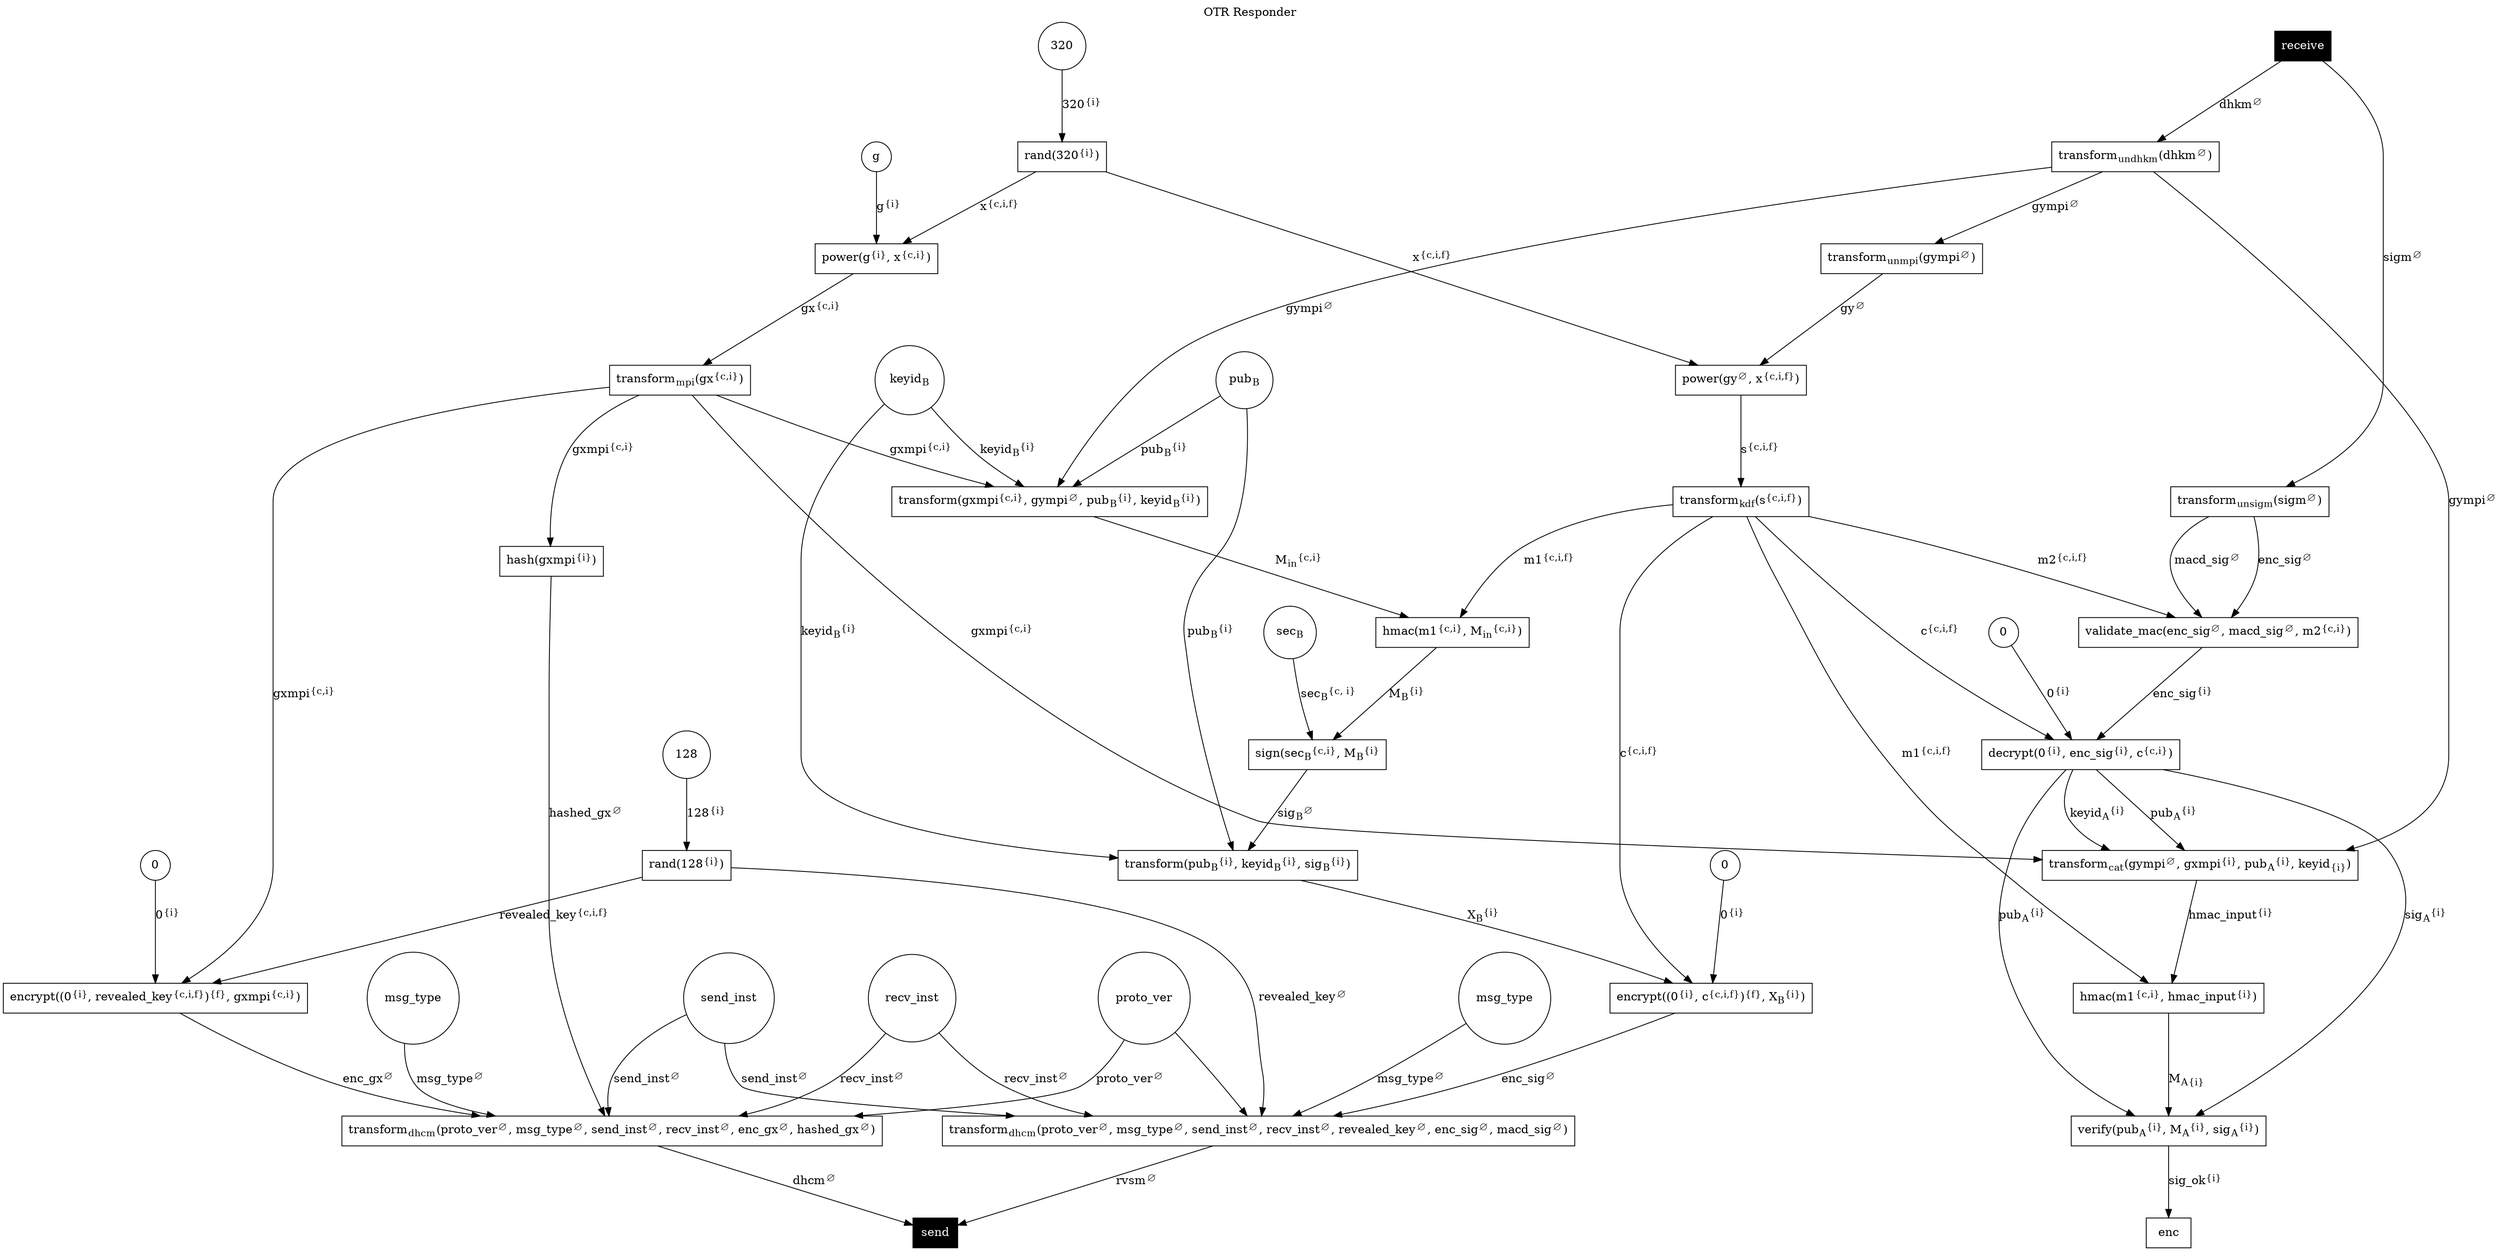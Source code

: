 digraph
{
    graph [ranksep=1.0, nodesep=1.0];
    node [shape=rect];

    // title
    labelloc="t";
    label="OTR Responder";

    /* Sending a dhcm message */

    dhcm [label=<transform<sub>dhcm</sub>(proto_ver<sup>&empty;</sup>, msg_type<sup>&empty;</sup>, send_inst<sup>&empty;</sup>, recv_inst<sup>&empty;</sup>, enc_gx<sup>&empty;</sup>, hashed_gx<sup>&empty;</sup>)>];
    dhcm -> send [label=<dhcm<sup>&empty;</sup>>];

    pv [shape=circle, label=<proto_ver>];
    pv -> dhcm [label=<proto_ver<sup>&empty;</sup>>]
    pv -> rvsm;

    mt_dhcm [shape=circle, label=<msg_type>];
    mt_dhcm -> dhcm [label=<msg_type<sup>&empty;</sup>>];

    mt_rvsm [shape=circle, label=<msg_type>];
    mt_rvsm -> rvsm [label=<msg_type<sup>&empty;</sup>>];

    si [shape=circle, label=<send_inst>];
    si -> dhcm [label=<send_inst<sup>&empty;</sup>>];
    si -> rvsm [label=<send_inst<sup>&empty;</sup>>];

    ri [shape=circle, label=<recv_inst>];
    ri -> dhcm [label=<recv_inst<sup>&empty;</sup>>];
    ri -> rvsm [label=<recv_inst<sup>&empty;</sup>>];

    encgx [label=<encrypt((0<sup>{i}</sup>, revealed_key<sup>{c,i,f}</sup>)<sup>{f}</sup>, gxmpi<sup>{c,i}</sup>)>];
    encgx -> dhcm [label=<enc_gx<sup>&empty;</sup>>];

    hashedgx [label=<hash(gxmpi<sup>{i}</sup>)>];
    hashedgx -> dhcm [label=<hashed_gx<sup>&empty;</sup>>];

    iv [shape=circle, label=<0>];
    iv -> encgx [label=<0<sup>{i}</sup>>];

    revealed_key [label=<rand(128<sup>{i}</sup>)>];
    revealed_key -> encgx[label=<revealed_key<sup>{c,i,f}</sup>>];
    revealed_key -> rvsm [label=<revealed_key<sup>&empty;</sup>>];

    bits128 [shape=circle, label=<128>];
    bits128 -> revealed_key [label=<128<sup>{i}</sup>>];

    gxmpi [label=<transform<sub>mpi</sub>(gx<sup>{c,i}</sup>)>]
    gxmpi -> encgx [label=<gxmpi<sup>{c,i}</sup>>];
    gxmpi -> hashedgx [label=<gxmpi<sup>{c,i}</sup>>];
    gxmpi -> min [label=<gxmpi<sup>{c,i}</sup>>];
    gxmpi -> hmac_input [label=<gxmpi<sup>{c,i}</sup>>];

    gx [label=<power(g<sup>{i}</sup>, x<sup>{c,i}</sup>)>]
    gx -> gxmpi [label=<gx<sup>{c,i}</sup>>];

    g [shape=circle, label=<g>];
    g -> gx [label=<g<sup>{i}</sup>>];

    x [label=<rand(320<sup>{i}</sup>)>]
    x -> gx [label=<x<sup>{c,i,f}</sup>>];
    x -> s [label=<x<sup>{c,i,f}</sup>>];

    bits320 [shape=circle, label=<320>];
    bits320 -> x [label=<320<sup>{i}</sup>>];

    /* Receiving a message */
    receive [color=black, style=filled, fontcolor=white, label=<receive>];
    receive -> dhkm [label=<dhkm<sup>&empty;</sup>>];
    receive -> sigm [label=<sigm<sup>&empty;</sup>>];

    /* Receiving a DH Key message */
    dhkm [label=<transform<sub>undhkm</sub>(dhkm<sup>&empty;</sup>)>]
    dhkm -> min [label=<gympi<sup>&empty;</sup>>];
    dhkm -> gy [label=<gympi<sup>&empty;</sup>>];
    dhkm -> hmac_input [label=<gympi<sup>&empty;</sup>>];

    /* Sending a reveal signature message */
    rvsm [label=<transform<sub>dhcm</sub>(proto_ver<sup>&empty;</sup>, msg_type<sup>&empty;</sup>, send_inst<sup>&empty;</sup>, recv_inst<sup>&empty;</sup>, revealed_key<sup>&empty;</sup>, enc_sig<sup>&empty;</sup>, macd_sig<sup>&empty;</sup>)>];
    rvsm -> send [label=<rvsm<sup>&empty;</sup>>];

    encsig [label=<encrypt((0<sup>{i}</sup>, c<sup>{c,i,f}</sup>)<sup>{f}</sup>, X<sub>B</sub><sup>{i}</sup>)>];
    encsig -> rvsm [label=<enc_sig<sup>&empty;</sup>>];

    rvsm_iv [label=<0>, shape=circle];
    rvsm_iv -> encsig [label=<0<sup>{i}</sup>>];

    rvsm_keys [label=<transform<sub>kdf</sub>(s<sup>{c,i,f}</sup>)>];
    rvsm_keys -> encsig [label=<c<sup>{c,i,f}</sup>>];
    rvsm_keys -> mb [label=<m1<sup>{c,i,f}</sup>>];
    rvsm_keys -> validate_mac [label=<m2<sup>{c,i,f}</sup>>];
    rvsm_keys -> decrypt_sig [label=<c<sup>{c,i,f}</sup>>];
    rvsm_keys -> ma [label=<m1<sup>{c,i,f}</sup>>];

    gy [label=<transform<sub>unmpi</sub>(gympi<sup>&empty;</sup>)>]
    gy -> s [label=<gy<sup>&empty;</sup>>];

    s [label=<power(gy<sup>&empty;</sup>, x<sup>{c,i,f}</sup>)>];
    s -> rvsm_keys [label=<s<sup>{c,i,f}</sup>>];

    xb [label=<transform(pub<sub>B</sub><sup>{i}</sup>, keyid<sub>B</sub><sup>{i}</sup>, sig<sub>B</sub><sup>{i}</sup>)>]
    xb -> encsig [label=<X<sub>B</sub><sup>{i}</sup>>];

    rvsmpubb [shape=circle, label=<pub<sub>B</sub>>];
    rvsmpubb -> xb [label=<pub<sub>B</sub><sup>{i}</sup>>];
    rvsmpubb -> min [label=<pub<sub>B</sub><sup>{i}</sup>>];

    rvsmsecb [shape=circle, label=<sec<sub>B</sub>>];
    rvsmsecb -> rvsm_sig [label=<sec<sub>B</sub><sup>{c, i}</sup>>];

    rvsmkeyid [shape=circle, label=<keyid<sub>B</sub>>];
    rvsmkeyid -> xb [label=<keyid<sub>B</sub><sup>{i}</sup>>];
    rvsmkeyid -> min [label=<keyid<sub>B</sub><sup>{i}</sup>>];

    mb [label=<hmac(m1<sup>{c,i}</sup>, M<sub>in</sub><sup>{c,i}</sup>)>];
    mb -> rvsm_sig [label=<M<sub>B</sub><sup>{i}</sup>>];

    min [label=<transform(gxmpi<sup>{c,i}</sup>, gympi<sup>&empty;</sup>, pub<sub>B</sub><sup>{i}</sup>, keyid<sub>B</sub><sup>{i}</sup>)>];
    min -> mb [label=<M<sub>in</sub><sup>{c,i}</sup>>];

    rvsm_sig [label=<sign(sec<sub>B</sub><sup>{c,i}</sup>, M<sub>B</sub><sup>{i}</sup>>];
    rvsm_sig-> xb [label=<sig<sub>B</sub><sup>&empty;</sup>>];

    /* Receiving a signature message */
    sigm [label=<transform<sub>unsigm</sub>(sigm<sup>&empty;</sup>)>];
    sigm -> validate_mac [label=<enc_sig<sup>&empty;</sup>>];
    sigm -> validate_mac [label=<macd_sig<sup>&empty;</sup>>];

    /* check MAC */
    validate_mac [label=<validate_mac(enc_sig<sup>&empty;</sup>, macd_sig<sup>&empty;</sup>, m2<sup>{c,i}</sup>)>];
    validate_mac -> decrypt_sig [label=<enc_sig<sup>{i}</sup>>];

    sigm_iv [label=<0>, shape=circle];
    sigm_iv -> decrypt_sig [label=<0<sup>{i}</sup>>];

    /* signature check */
    decrypt_sig [label=<decrypt(0<sup>{i}</sup>, enc_sig<sup>{i}</sup>, c<sup>{c,i}</sup>)>];

    decrypt_sig -> hmac_input [label=<pub<sub>A</sub><sup>{i}</sup>>];
    decrypt_sig -> hmac_input [label=<keyid<sub>A</sub><sup>{i}</sup>>];
    decrypt_sig -> verify [label=<sig<sub>A</sub><sup>{i}</sup>>];
    decrypt_sig -> verify [label=<pub<sub>A</sub><sup>{i}</sup>>];

    /* hmac */
    hmac_input [label=<transform<sub>cat</sub>(gympi<sup>&empty;</sup>, gxmpi<sup>{i}</sup>, pub<sub>A</sub><sup>{i}</sup>, keyid<sub>{i}</sub>)>];
    hmac_input -> ma [label=<hmac_input<sup>{i}</sup>>];

    ma [label=<hmac(m1<sup>{c,i}</sup>, hmac_input<sup>{i}</sup>)>];
    ma -> verify [label=<M<sub>A</sub><sub>{i}</sub>>];

    verify [label=<verify(pub<sub>A</sub><sup>{i}</sup>, M<sub>A</sub><sup>{i}</sup>, sig<sub>A</sub><sup>{i}</sup>)>];
    verify -> enc [label=<sig_ok<sup>{i}</sup>>];

    /* sending a message */
    send [color=black, style=filled, fontcolor=white, label=<send>];
}
